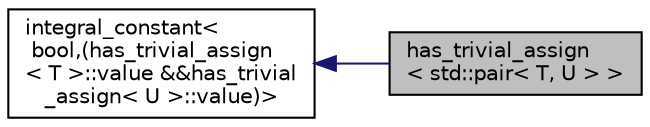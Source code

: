digraph "has_trivial_assign&lt; std::pair&lt; T, U &gt; &gt;"
{
  edge [fontname="Helvetica",fontsize="10",labelfontname="Helvetica",labelfontsize="10"];
  node [fontname="Helvetica",fontsize="10",shape=record];
  rankdir="LR";
  Node1 [label="has_trivial_assign\l\< std::pair\< T, U \> \>",height=0.2,width=0.4,color="black", fillcolor="grey75", style="filled", fontcolor="black"];
  Node2 -> Node1 [dir="back",color="midnightblue",fontsize="10",style="solid",fontname="Helvetica"];
  Node2 [label="integral_constant\<\l bool,(has_trivial_assign\l\< T \>::value &&has_trivial\l_assign\< U \>::value)\>",height=0.2,width=0.4,color="black", fillcolor="white", style="filled",URL="$structintegral__constant.html"];
}
